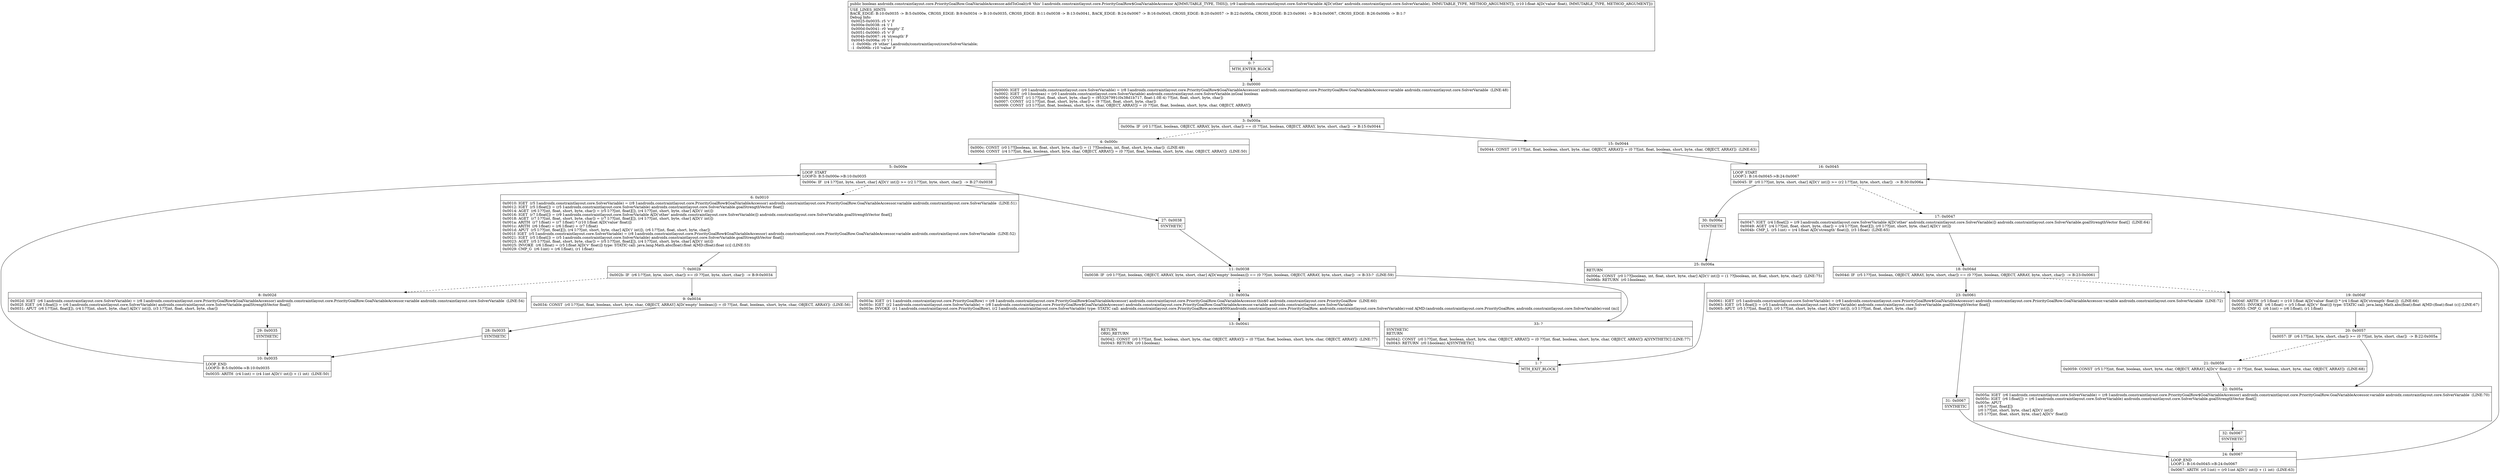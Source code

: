 digraph "CFG forandroidx.constraintlayout.core.PriorityGoalRow.GoalVariableAccessor.addToGoal(Landroidx\/constraintlayout\/core\/SolverVariable;F)Z" {
Node_0 [shape=record,label="{0\:\ ?|MTH_ENTER_BLOCK\l}"];
Node_2 [shape=record,label="{2\:\ 0x0000|0x0000: IGET  (r0 I:androidx.constraintlayout.core.SolverVariable) = (r8 I:androidx.constraintlayout.core.PriorityGoalRow$GoalVariableAccessor) androidx.constraintlayout.core.PriorityGoalRow.GoalVariableAccessor.variable androidx.constraintlayout.core.SolverVariable  (LINE:48)\l0x0002: IGET  (r0 I:boolean) = (r0 I:androidx.constraintlayout.core.SolverVariable) androidx.constraintlayout.core.SolverVariable.inGoal boolean \l0x0004: CONST  (r1 I:??[int, float, short, byte, char]) = (953267991(0x38d1b717, float:1.0E\-4) ??[int, float, short, byte, char]) \l0x0007: CONST  (r2 I:??[int, float, short, byte, char]) = (9 ??[int, float, short, byte, char]) \l0x0009: CONST  (r3 I:??[int, float, boolean, short, byte, char, OBJECT, ARRAY]) = (0 ??[int, float, boolean, short, byte, char, OBJECT, ARRAY]) \l}"];
Node_3 [shape=record,label="{3\:\ 0x000a|0x000a: IF  (r0 I:??[int, boolean, OBJECT, ARRAY, byte, short, char]) == (0 ??[int, boolean, OBJECT, ARRAY, byte, short, char])  \-\> B:15:0x0044 \l}"];
Node_4 [shape=record,label="{4\:\ 0x000c|0x000c: CONST  (r0 I:??[boolean, int, float, short, byte, char]) = (1 ??[boolean, int, float, short, byte, char])  (LINE:49)\l0x000d: CONST  (r4 I:??[int, float, boolean, short, byte, char, OBJECT, ARRAY]) = (0 ??[int, float, boolean, short, byte, char, OBJECT, ARRAY])  (LINE:50)\l}"];
Node_5 [shape=record,label="{5\:\ 0x000e|LOOP_START\lLOOP:0: B:5:0x000e\-\>B:10:0x0035\l|0x000e: IF  (r4 I:??[int, byte, short, char] A[D('i' int)]) \>= (r2 I:??[int, byte, short, char])  \-\> B:27:0x0038 \l}"];
Node_6 [shape=record,label="{6\:\ 0x0010|0x0010: IGET  (r5 I:androidx.constraintlayout.core.SolverVariable) = (r8 I:androidx.constraintlayout.core.PriorityGoalRow$GoalVariableAccessor) androidx.constraintlayout.core.PriorityGoalRow.GoalVariableAccessor.variable androidx.constraintlayout.core.SolverVariable  (LINE:51)\l0x0012: IGET  (r5 I:float[]) = (r5 I:androidx.constraintlayout.core.SolverVariable) androidx.constraintlayout.core.SolverVariable.goalStrengthVector float[] \l0x0014: AGET  (r6 I:??[int, float, short, byte, char]) = (r5 I:??[int, float][]), (r4 I:??[int, short, byte, char] A[D('i' int)]) \l0x0016: IGET  (r7 I:float[]) = (r9 I:androidx.constraintlayout.core.SolverVariable A[D('other' androidx.constraintlayout.core.SolverVariable)]) androidx.constraintlayout.core.SolverVariable.goalStrengthVector float[] \l0x0018: AGET  (r7 I:??[int, float, short, byte, char]) = (r7 I:??[int, float][]), (r4 I:??[int, short, byte, char] A[D('i' int)]) \l0x001a: ARITH  (r7 I:float) = (r7 I:float) * (r10 I:float A[D('value' float)]) \l0x001c: ARITH  (r6 I:float) = (r6 I:float) + (r7 I:float) \l0x001d: APUT  (r5 I:??[int, float][]), (r4 I:??[int, short, byte, char] A[D('i' int)]), (r6 I:??[int, float, short, byte, char]) \l0x001f: IGET  (r5 I:androidx.constraintlayout.core.SolverVariable) = (r8 I:androidx.constraintlayout.core.PriorityGoalRow$GoalVariableAccessor) androidx.constraintlayout.core.PriorityGoalRow.GoalVariableAccessor.variable androidx.constraintlayout.core.SolverVariable  (LINE:52)\l0x0021: IGET  (r5 I:float[]) = (r5 I:androidx.constraintlayout.core.SolverVariable) androidx.constraintlayout.core.SolverVariable.goalStrengthVector float[] \l0x0023: AGET  (r5 I:??[int, float, short, byte, char]) = (r5 I:??[int, float][]), (r4 I:??[int, short, byte, char] A[D('i' int)]) \l0x0025: INVOKE  (r6 I:float) = (r5 I:float A[D('v' float)]) type: STATIC call: java.lang.Math.abs(float):float A[MD:(float):float (c)] (LINE:53)\l0x0029: CMP_G  (r6 I:int) = (r6 I:float), (r1 I:float) \l}"];
Node_7 [shape=record,label="{7\:\ 0x002b|0x002b: IF  (r6 I:??[int, byte, short, char]) \>= (0 ??[int, byte, short, char])  \-\> B:9:0x0034 \l}"];
Node_8 [shape=record,label="{8\:\ 0x002d|0x002d: IGET  (r6 I:androidx.constraintlayout.core.SolverVariable) = (r8 I:androidx.constraintlayout.core.PriorityGoalRow$GoalVariableAccessor) androidx.constraintlayout.core.PriorityGoalRow.GoalVariableAccessor.variable androidx.constraintlayout.core.SolverVariable  (LINE:54)\l0x002f: IGET  (r6 I:float[]) = (r6 I:androidx.constraintlayout.core.SolverVariable) androidx.constraintlayout.core.SolverVariable.goalStrengthVector float[] \l0x0031: APUT  (r6 I:??[int, float][]), (r4 I:??[int, short, byte, char] A[D('i' int)]), (r3 I:??[int, float, short, byte, char]) \l}"];
Node_29 [shape=record,label="{29\:\ 0x0035|SYNTHETIC\l}"];
Node_10 [shape=record,label="{10\:\ 0x0035|LOOP_END\lLOOP:0: B:5:0x000e\-\>B:10:0x0035\l|0x0035: ARITH  (r4 I:int) = (r4 I:int A[D('i' int)]) + (1 int)  (LINE:50)\l}"];
Node_9 [shape=record,label="{9\:\ 0x0034|0x0034: CONST  (r0 I:??[int, float, boolean, short, byte, char, OBJECT, ARRAY] A[D('empty' boolean)]) = (0 ??[int, float, boolean, short, byte, char, OBJECT, ARRAY])  (LINE:56)\l}"];
Node_28 [shape=record,label="{28\:\ 0x0035|SYNTHETIC\l}"];
Node_27 [shape=record,label="{27\:\ 0x0038|SYNTHETIC\l}"];
Node_11 [shape=record,label="{11\:\ 0x0038|0x0038: IF  (r0 I:??[int, boolean, OBJECT, ARRAY, byte, short, char] A[D('empty' boolean)]) == (0 ??[int, boolean, OBJECT, ARRAY, byte, short, char])  \-\> B:33:?  (LINE:59)\l}"];
Node_12 [shape=record,label="{12\:\ 0x003a|0x003a: IGET  (r1 I:androidx.constraintlayout.core.PriorityGoalRow) = (r8 I:androidx.constraintlayout.core.PriorityGoalRow$GoalVariableAccessor) androidx.constraintlayout.core.PriorityGoalRow.GoalVariableAccessor.this$0 androidx.constraintlayout.core.PriorityGoalRow  (LINE:60)\l0x003c: IGET  (r2 I:androidx.constraintlayout.core.SolverVariable) = (r8 I:androidx.constraintlayout.core.PriorityGoalRow$GoalVariableAccessor) androidx.constraintlayout.core.PriorityGoalRow.GoalVariableAccessor.variable androidx.constraintlayout.core.SolverVariable \l0x003e: INVOKE  (r1 I:androidx.constraintlayout.core.PriorityGoalRow), (r2 I:androidx.constraintlayout.core.SolverVariable) type: STATIC call: androidx.constraintlayout.core.PriorityGoalRow.access$000(androidx.constraintlayout.core.PriorityGoalRow, androidx.constraintlayout.core.SolverVariable):void A[MD:(androidx.constraintlayout.core.PriorityGoalRow, androidx.constraintlayout.core.SolverVariable):void (m)]\l}"];
Node_13 [shape=record,label="{13\:\ 0x0041|RETURN\lORIG_RETURN\l|0x0042: CONST  (r0 I:??[int, float, boolean, short, byte, char, OBJECT, ARRAY]) = (0 ??[int, float, boolean, short, byte, char, OBJECT, ARRAY])  (LINE:77)\l0x0043: RETURN  (r0 I:boolean) \l}"];
Node_1 [shape=record,label="{1\:\ ?|MTH_EXIT_BLOCK\l}"];
Node_33 [shape=record,label="{33\:\ ?|SYNTHETIC\lRETURN\l|0x0042: CONST  (r0 I:??[int, float, boolean, short, byte, char, OBJECT, ARRAY]) = (0 ??[int, float, boolean, short, byte, char, OBJECT, ARRAY]) A[SYNTHETIC] (LINE:77)\l0x0043: RETURN  (r0 I:boolean) A[SYNTHETIC]\l}"];
Node_15 [shape=record,label="{15\:\ 0x0044|0x0044: CONST  (r0 I:??[int, float, boolean, short, byte, char, OBJECT, ARRAY]) = (0 ??[int, float, boolean, short, byte, char, OBJECT, ARRAY])  (LINE:63)\l}"];
Node_16 [shape=record,label="{16\:\ 0x0045|LOOP_START\lLOOP:1: B:16:0x0045\-\>B:24:0x0067\l|0x0045: IF  (r0 I:??[int, byte, short, char] A[D('i' int)]) \>= (r2 I:??[int, byte, short, char])  \-\> B:30:0x006a \l}"];
Node_17 [shape=record,label="{17\:\ 0x0047|0x0047: IGET  (r4 I:float[]) = (r9 I:androidx.constraintlayout.core.SolverVariable A[D('other' androidx.constraintlayout.core.SolverVariable)]) androidx.constraintlayout.core.SolverVariable.goalStrengthVector float[]  (LINE:64)\l0x0049: AGET  (r4 I:??[int, float, short, byte, char]) = (r4 I:??[int, float][]), (r0 I:??[int, short, byte, char] A[D('i' int)]) \l0x004b: CMP_L  (r5 I:int) = (r4 I:float A[D('strength' float)]), (r3 I:float)  (LINE:65)\l}"];
Node_18 [shape=record,label="{18\:\ 0x004d|0x004d: IF  (r5 I:??[int, boolean, OBJECT, ARRAY, byte, short, char]) == (0 ??[int, boolean, OBJECT, ARRAY, byte, short, char])  \-\> B:23:0x0061 \l}"];
Node_19 [shape=record,label="{19\:\ 0x004f|0x004f: ARITH  (r5 I:float) = (r10 I:float A[D('value' float)]) * (r4 I:float A[D('strength' float)])  (LINE:66)\l0x0051: INVOKE  (r6 I:float) = (r5 I:float A[D('v' float)]) type: STATIC call: java.lang.Math.abs(float):float A[MD:(float):float (c)] (LINE:67)\l0x0055: CMP_G  (r6 I:int) = (r6 I:float), (r1 I:float) \l}"];
Node_20 [shape=record,label="{20\:\ 0x0057|0x0057: IF  (r6 I:??[int, byte, short, char]) \>= (0 ??[int, byte, short, char])  \-\> B:22:0x005a \l}"];
Node_21 [shape=record,label="{21\:\ 0x0059|0x0059: CONST  (r5 I:??[int, float, boolean, short, byte, char, OBJECT, ARRAY] A[D('v' float)]) = (0 ??[int, float, boolean, short, byte, char, OBJECT, ARRAY])  (LINE:68)\l}"];
Node_22 [shape=record,label="{22\:\ 0x005a|0x005a: IGET  (r6 I:androidx.constraintlayout.core.SolverVariable) = (r8 I:androidx.constraintlayout.core.PriorityGoalRow$GoalVariableAccessor) androidx.constraintlayout.core.PriorityGoalRow.GoalVariableAccessor.variable androidx.constraintlayout.core.SolverVariable  (LINE:70)\l0x005c: IGET  (r6 I:float[]) = (r6 I:androidx.constraintlayout.core.SolverVariable) androidx.constraintlayout.core.SolverVariable.goalStrengthVector float[] \l0x005e: APUT  \l  (r6 I:??[int, float][])\l  (r0 I:??[int, short, byte, char] A[D('i' int)])\l  (r5 I:??[int, float, short, byte, char] A[D('v' float)])\l \l}"];
Node_32 [shape=record,label="{32\:\ 0x0067|SYNTHETIC\l}"];
Node_24 [shape=record,label="{24\:\ 0x0067|LOOP_END\lLOOP:1: B:16:0x0045\-\>B:24:0x0067\l|0x0067: ARITH  (r0 I:int) = (r0 I:int A[D('i' int)]) + (1 int)  (LINE:63)\l}"];
Node_23 [shape=record,label="{23\:\ 0x0061|0x0061: IGET  (r5 I:androidx.constraintlayout.core.SolverVariable) = (r8 I:androidx.constraintlayout.core.PriorityGoalRow$GoalVariableAccessor) androidx.constraintlayout.core.PriorityGoalRow.GoalVariableAccessor.variable androidx.constraintlayout.core.SolverVariable  (LINE:72)\l0x0063: IGET  (r5 I:float[]) = (r5 I:androidx.constraintlayout.core.SolverVariable) androidx.constraintlayout.core.SolverVariable.goalStrengthVector float[] \l0x0065: APUT  (r5 I:??[int, float][]), (r0 I:??[int, short, byte, char] A[D('i' int)]), (r3 I:??[int, float, short, byte, char]) \l}"];
Node_31 [shape=record,label="{31\:\ 0x0067|SYNTHETIC\l}"];
Node_30 [shape=record,label="{30\:\ 0x006a|SYNTHETIC\l}"];
Node_25 [shape=record,label="{25\:\ 0x006a|RETURN\l|0x006a: CONST  (r0 I:??[boolean, int, float, short, byte, char] A[D('i' int)]) = (1 ??[boolean, int, float, short, byte, char])  (LINE:75)\l0x006b: RETURN  (r0 I:boolean) \l}"];
MethodNode[shape=record,label="{public boolean androidx.constraintlayout.core.PriorityGoalRow.GoalVariableAccessor.addToGoal((r8 'this' I:androidx.constraintlayout.core.PriorityGoalRow$GoalVariableAccessor A[IMMUTABLE_TYPE, THIS]), (r9 I:androidx.constraintlayout.core.SolverVariable A[D('other' androidx.constraintlayout.core.SolverVariable), IMMUTABLE_TYPE, METHOD_ARGUMENT]), (r10 I:float A[D('value' float), IMMUTABLE_TYPE, METHOD_ARGUMENT]))  | USE_LINES_HINTS\lBACK_EDGE: B:10:0x0035 \-\> B:5:0x000e, CROSS_EDGE: B:9:0x0034 \-\> B:10:0x0035, CROSS_EDGE: B:11:0x0038 \-\> B:13:0x0041, BACK_EDGE: B:24:0x0067 \-\> B:16:0x0045, CROSS_EDGE: B:20:0x0057 \-\> B:22:0x005a, CROSS_EDGE: B:23:0x0061 \-\> B:24:0x0067, CROSS_EDGE: B:26:0x006b \-\> B:1:?\lDebug Info:\l  0x0025\-0x0035: r5 'v' F\l  0x000e\-0x0038: r4 'i' I\l  0x000d\-0x0041: r0 'empty' Z\l  0x0051\-0x0060: r5 'v' F\l  0x004b\-0x0067: r4 'strength' F\l  0x0045\-0x006a: r0 'i' I\l  \-1 \-0x006b: r9 'other' Landroidx\/constraintlayout\/core\/SolverVariable;\l  \-1 \-0x006b: r10 'value' F\l}"];
MethodNode -> Node_0;Node_0 -> Node_2;
Node_2 -> Node_3;
Node_3 -> Node_4[style=dashed];
Node_3 -> Node_15;
Node_4 -> Node_5;
Node_5 -> Node_6[style=dashed];
Node_5 -> Node_27;
Node_6 -> Node_7;
Node_7 -> Node_8[style=dashed];
Node_7 -> Node_9;
Node_8 -> Node_29;
Node_29 -> Node_10;
Node_10 -> Node_5;
Node_9 -> Node_28;
Node_28 -> Node_10;
Node_27 -> Node_11;
Node_11 -> Node_12[style=dashed];
Node_11 -> Node_33;
Node_12 -> Node_13;
Node_13 -> Node_1;
Node_33 -> Node_1;
Node_15 -> Node_16;
Node_16 -> Node_17[style=dashed];
Node_16 -> Node_30;
Node_17 -> Node_18;
Node_18 -> Node_19[style=dashed];
Node_18 -> Node_23;
Node_19 -> Node_20;
Node_20 -> Node_21[style=dashed];
Node_20 -> Node_22;
Node_21 -> Node_22;
Node_22 -> Node_32;
Node_32 -> Node_24;
Node_24 -> Node_16;
Node_23 -> Node_31;
Node_31 -> Node_24;
Node_30 -> Node_25;
Node_25 -> Node_1;
}

